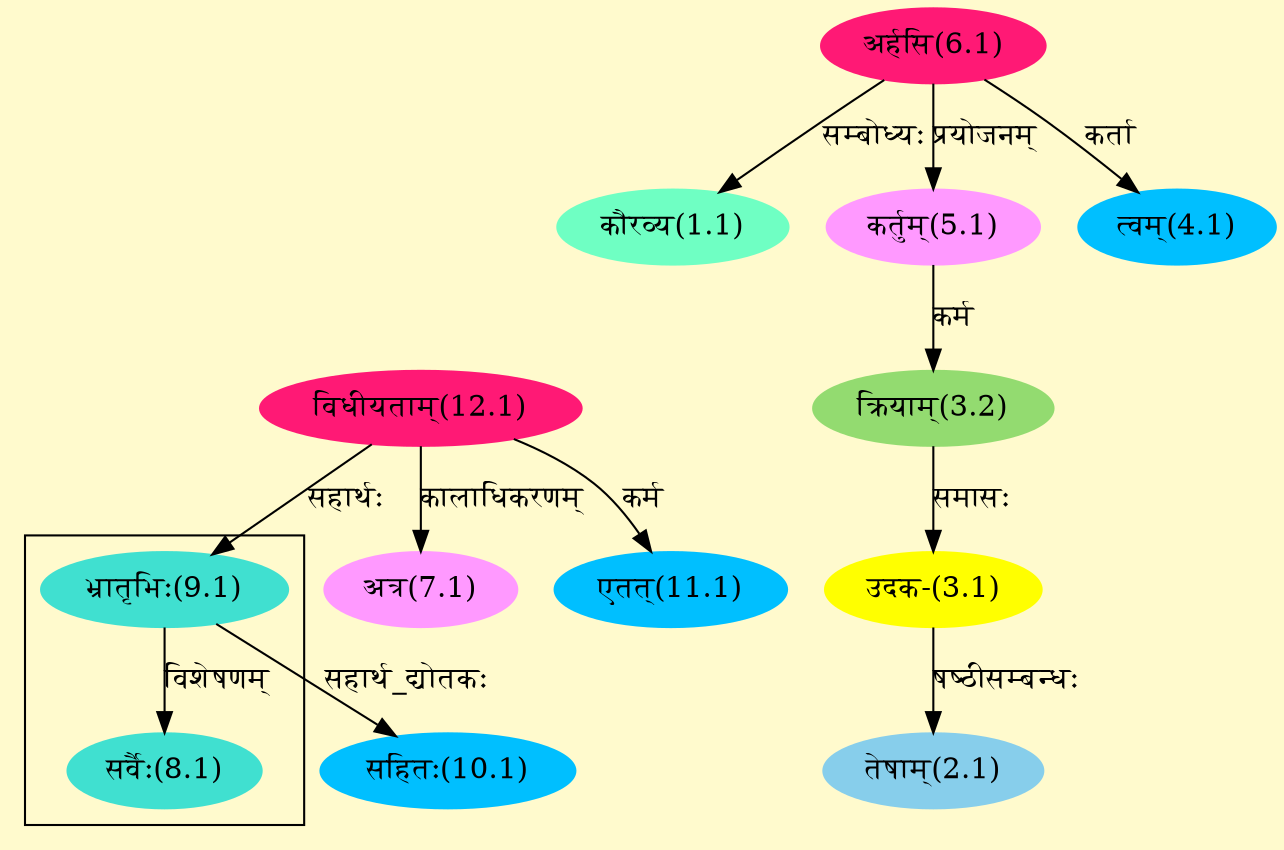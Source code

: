 digraph G{
rankdir=BT;
 compound=true;
 bgcolor="lemonchiffon1";

subgraph cluster_1{
Node8_1 [style=filled, color="#40E0D0" label = "सर्वैः(8.1)"]
Node9_1 [style=filled, color="#40E0D0" label = "भ्रातृभिः(9.1)"]

}
Node1_1 [style=filled, color="#6FFFC3" label = "कौरव्य(1.1)"]
Node6_1 [style=filled, color="#FF1975" label = "अर्हसि(6.1)"]
Node2_1 [style=filled, color="#87CEEB" label = "तेषाम्(2.1)"]
Node3_1 [style=filled, color="#FFFF00" label = "उदक-(3.1)"]
Node3_2 [style=filled, color="#93DB70" label = "क्रियाम्(3.2)"]
Node5_1 [style=filled, color="#FF99FF" label = "कर्तुम्(5.1)"]
Node4_1 [style=filled, color="#00BFFF" label = "त्वम्(4.1)"]
Node [style=filled, color="" label = "()"]
Node7_1 [style=filled, color="#FF99FF" label = "अत्र(7.1)"]
Node12_1 [style=filled, color="#FF1975" label = "विधीयताम्(12.1)"]
Node9_1 [style=filled, color="#40E0D0" label = "भ्रातृभिः(9.1)"]
Node10_1 [style=filled, color="#00BFFF" label = "सहितः(10.1)"]
Node11_1 [style=filled, color="#00BFFF" label = "एतत्(11.1)"]
/* Start of Relations section */

Node1_1 -> Node6_1 [  label="सम्बोध्यः"  dir="back" ]
Node2_1 -> Node3_1 [  label="षष्ठीसम्बन्धः"  dir="back" ]
Node3_1 -> Node3_2 [  label="समासः"  dir="back" ]
Node3_2 -> Node5_1 [  label="कर्म"  dir="back" ]
Node4_1 -> Node6_1 [  label="कर्ता"  dir="back" ]
Node5_1 -> Node6_1 [  label="प्रयोजनम्"  dir="back" ]
Node7_1 -> Node12_1 [  label="कालाधिकरणम्"  dir="back" ]
Node8_1 -> Node9_1 [  label="विशेषणम्"  dir="back" ]
Node9_1 -> Node12_1 [  label="सहार्थः"  dir="back" ]
Node10_1 -> Node9_1 [  label="सहार्थ_द्योतकः"  dir="back" ]
Node11_1 -> Node12_1 [  label="कर्म"  dir="back" ]
}
